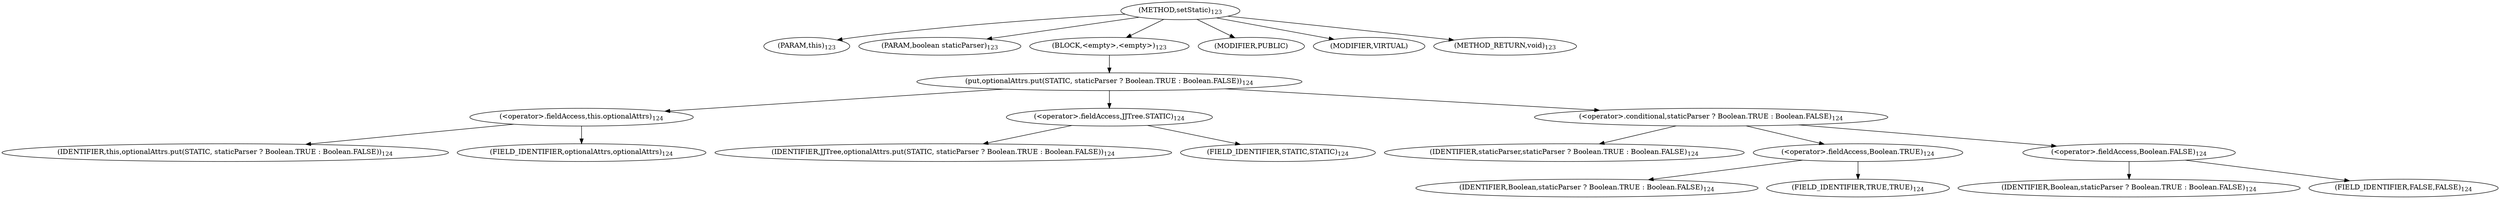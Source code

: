 digraph "setStatic" {  
"243" [label = <(METHOD,setStatic)<SUB>123</SUB>> ]
"244" [label = <(PARAM,this)<SUB>123</SUB>> ]
"245" [label = <(PARAM,boolean staticParser)<SUB>123</SUB>> ]
"246" [label = <(BLOCK,&lt;empty&gt;,&lt;empty&gt;)<SUB>123</SUB>> ]
"247" [label = <(put,optionalAttrs.put(STATIC, staticParser ? Boolean.TRUE : Boolean.FALSE))<SUB>124</SUB>> ]
"248" [label = <(&lt;operator&gt;.fieldAccess,this.optionalAttrs)<SUB>124</SUB>> ]
"249" [label = <(IDENTIFIER,this,optionalAttrs.put(STATIC, staticParser ? Boolean.TRUE : Boolean.FALSE))<SUB>124</SUB>> ]
"250" [label = <(FIELD_IDENTIFIER,optionalAttrs,optionalAttrs)<SUB>124</SUB>> ]
"251" [label = <(&lt;operator&gt;.fieldAccess,JJTree.STATIC)<SUB>124</SUB>> ]
"252" [label = <(IDENTIFIER,JJTree,optionalAttrs.put(STATIC, staticParser ? Boolean.TRUE : Boolean.FALSE))<SUB>124</SUB>> ]
"253" [label = <(FIELD_IDENTIFIER,STATIC,STATIC)<SUB>124</SUB>> ]
"254" [label = <(&lt;operator&gt;.conditional,staticParser ? Boolean.TRUE : Boolean.FALSE)<SUB>124</SUB>> ]
"255" [label = <(IDENTIFIER,staticParser,staticParser ? Boolean.TRUE : Boolean.FALSE)<SUB>124</SUB>> ]
"256" [label = <(&lt;operator&gt;.fieldAccess,Boolean.TRUE)<SUB>124</SUB>> ]
"257" [label = <(IDENTIFIER,Boolean,staticParser ? Boolean.TRUE : Boolean.FALSE)<SUB>124</SUB>> ]
"258" [label = <(FIELD_IDENTIFIER,TRUE,TRUE)<SUB>124</SUB>> ]
"259" [label = <(&lt;operator&gt;.fieldAccess,Boolean.FALSE)<SUB>124</SUB>> ]
"260" [label = <(IDENTIFIER,Boolean,staticParser ? Boolean.TRUE : Boolean.FALSE)<SUB>124</SUB>> ]
"261" [label = <(FIELD_IDENTIFIER,FALSE,FALSE)<SUB>124</SUB>> ]
"262" [label = <(MODIFIER,PUBLIC)> ]
"263" [label = <(MODIFIER,VIRTUAL)> ]
"264" [label = <(METHOD_RETURN,void)<SUB>123</SUB>> ]
  "243" -> "244" 
  "243" -> "245" 
  "243" -> "246" 
  "243" -> "262" 
  "243" -> "263" 
  "243" -> "264" 
  "246" -> "247" 
  "247" -> "248" 
  "247" -> "251" 
  "247" -> "254" 
  "248" -> "249" 
  "248" -> "250" 
  "251" -> "252" 
  "251" -> "253" 
  "254" -> "255" 
  "254" -> "256" 
  "254" -> "259" 
  "256" -> "257" 
  "256" -> "258" 
  "259" -> "260" 
  "259" -> "261" 
}
